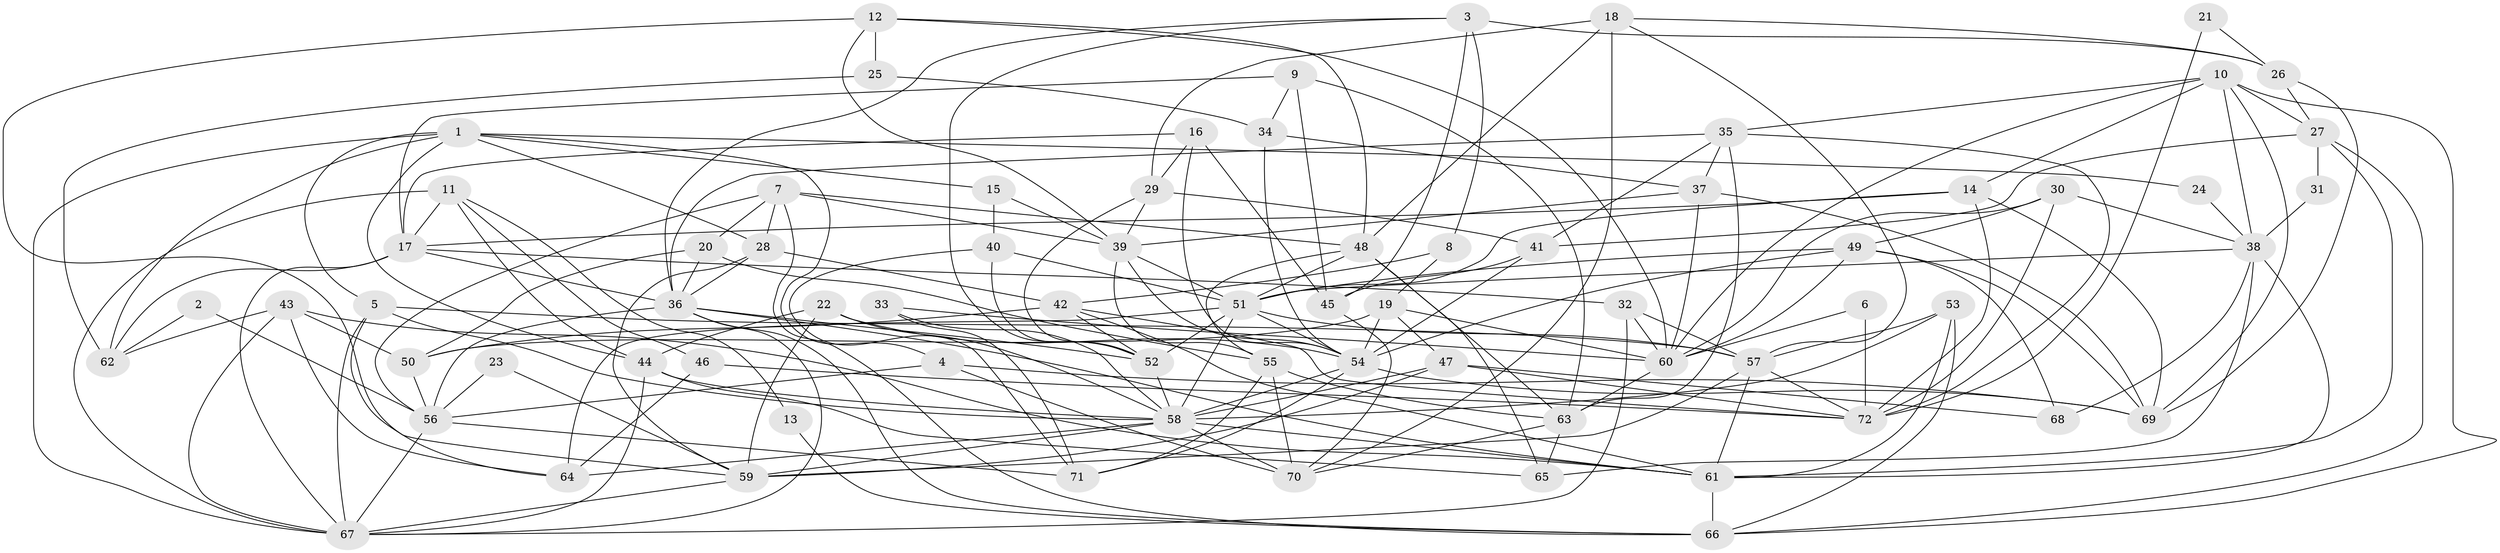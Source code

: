 // original degree distribution, {3: 0.23776223776223776, 5: 0.16783216783216784, 4: 0.3146853146853147, 2: 0.13986013986013987, 6: 0.08391608391608392, 7: 0.04895104895104895, 9: 0.006993006993006993}
// Generated by graph-tools (version 1.1) at 2025/50/03/09/25 03:50:05]
// undirected, 72 vertices, 200 edges
graph export_dot {
graph [start="1"]
  node [color=gray90,style=filled];
  1;
  2;
  3;
  4;
  5;
  6;
  7;
  8;
  9;
  10;
  11;
  12;
  13;
  14;
  15;
  16;
  17;
  18;
  19;
  20;
  21;
  22;
  23;
  24;
  25;
  26;
  27;
  28;
  29;
  30;
  31;
  32;
  33;
  34;
  35;
  36;
  37;
  38;
  39;
  40;
  41;
  42;
  43;
  44;
  45;
  46;
  47;
  48;
  49;
  50;
  51;
  52;
  53;
  54;
  55;
  56;
  57;
  58;
  59;
  60;
  61;
  62;
  63;
  64;
  65;
  66;
  67;
  68;
  69;
  70;
  71;
  72;
  1 -- 4 [weight=1.0];
  1 -- 5 [weight=1.0];
  1 -- 15 [weight=1.0];
  1 -- 24 [weight=1.0];
  1 -- 28 [weight=1.0];
  1 -- 44 [weight=1.0];
  1 -- 62 [weight=1.0];
  1 -- 67 [weight=1.0];
  2 -- 56 [weight=1.0];
  2 -- 62 [weight=1.0];
  3 -- 8 [weight=1.0];
  3 -- 26 [weight=1.0];
  3 -- 36 [weight=1.0];
  3 -- 45 [weight=1.0];
  3 -- 52 [weight=1.0];
  4 -- 56 [weight=1.0];
  4 -- 69 [weight=1.0];
  4 -- 70 [weight=1.0];
  5 -- 57 [weight=1.0];
  5 -- 58 [weight=1.0];
  5 -- 64 [weight=1.0];
  5 -- 67 [weight=1.0];
  6 -- 60 [weight=1.0];
  6 -- 72 [weight=1.0];
  7 -- 20 [weight=1.0];
  7 -- 28 [weight=1.0];
  7 -- 39 [weight=1.0];
  7 -- 48 [weight=1.0];
  7 -- 56 [weight=1.0];
  7 -- 66 [weight=1.0];
  8 -- 19 [weight=1.0];
  8 -- 42 [weight=1.0];
  9 -- 17 [weight=1.0];
  9 -- 34 [weight=1.0];
  9 -- 45 [weight=1.0];
  9 -- 63 [weight=1.0];
  10 -- 14 [weight=1.0];
  10 -- 27 [weight=1.0];
  10 -- 35 [weight=1.0];
  10 -- 38 [weight=1.0];
  10 -- 60 [weight=1.0];
  10 -- 66 [weight=1.0];
  10 -- 69 [weight=1.0];
  11 -- 13 [weight=1.0];
  11 -- 17 [weight=1.0];
  11 -- 44 [weight=1.0];
  11 -- 46 [weight=1.0];
  11 -- 67 [weight=1.0];
  12 -- 25 [weight=1.0];
  12 -- 39 [weight=1.0];
  12 -- 48 [weight=1.0];
  12 -- 59 [weight=1.0];
  12 -- 60 [weight=1.0];
  13 -- 66 [weight=1.0];
  14 -- 17 [weight=1.0];
  14 -- 51 [weight=1.0];
  14 -- 69 [weight=1.0];
  14 -- 72 [weight=1.0];
  15 -- 39 [weight=1.0];
  15 -- 40 [weight=1.0];
  16 -- 17 [weight=1.0];
  16 -- 29 [weight=1.0];
  16 -- 45 [weight=1.0];
  16 -- 54 [weight=1.0];
  17 -- 32 [weight=1.0];
  17 -- 36 [weight=1.0];
  17 -- 62 [weight=1.0];
  17 -- 67 [weight=1.0];
  18 -- 26 [weight=1.0];
  18 -- 29 [weight=1.0];
  18 -- 48 [weight=1.0];
  18 -- 57 [weight=1.0];
  18 -- 70 [weight=1.0];
  19 -- 47 [weight=1.0];
  19 -- 50 [weight=1.0];
  19 -- 54 [weight=1.0];
  19 -- 60 [weight=1.0];
  20 -- 36 [weight=1.0];
  20 -- 50 [weight=1.0];
  20 -- 55 [weight=1.0];
  21 -- 26 [weight=1.0];
  21 -- 72 [weight=1.0];
  22 -- 44 [weight=1.0];
  22 -- 54 [weight=1.0];
  22 -- 58 [weight=1.0];
  22 -- 59 [weight=1.0];
  23 -- 56 [weight=1.0];
  23 -- 59 [weight=1.0];
  24 -- 38 [weight=1.0];
  25 -- 34 [weight=1.0];
  25 -- 62 [weight=1.0];
  26 -- 27 [weight=1.0];
  26 -- 69 [weight=1.0];
  27 -- 31 [weight=1.0];
  27 -- 41 [weight=1.0];
  27 -- 61 [weight=1.0];
  27 -- 66 [weight=1.0];
  28 -- 36 [weight=1.0];
  28 -- 42 [weight=1.0];
  28 -- 59 [weight=1.0];
  29 -- 39 [weight=1.0];
  29 -- 41 [weight=1.0];
  29 -- 52 [weight=1.0];
  30 -- 38 [weight=1.0];
  30 -- 49 [weight=1.0];
  30 -- 60 [weight=1.0];
  30 -- 72 [weight=1.0];
  31 -- 38 [weight=1.0];
  32 -- 57 [weight=2.0];
  32 -- 60 [weight=1.0];
  32 -- 67 [weight=1.0];
  33 -- 58 [weight=1.0];
  33 -- 60 [weight=1.0];
  33 -- 71 [weight=1.0];
  34 -- 37 [weight=1.0];
  34 -- 54 [weight=1.0];
  35 -- 36 [weight=1.0];
  35 -- 37 [weight=1.0];
  35 -- 41 [weight=1.0];
  35 -- 63 [weight=1.0];
  35 -- 72 [weight=1.0];
  36 -- 52 [weight=1.0];
  36 -- 56 [weight=1.0];
  36 -- 61 [weight=1.0];
  36 -- 66 [weight=1.0];
  36 -- 67 [weight=1.0];
  37 -- 39 [weight=1.0];
  37 -- 60 [weight=1.0];
  37 -- 69 [weight=1.0];
  38 -- 51 [weight=1.0];
  38 -- 61 [weight=1.0];
  38 -- 65 [weight=1.0];
  38 -- 68 [weight=1.0];
  39 -- 51 [weight=1.0];
  39 -- 54 [weight=1.0];
  39 -- 55 [weight=1.0];
  40 -- 51 [weight=1.0];
  40 -- 52 [weight=1.0];
  40 -- 71 [weight=1.0];
  41 -- 45 [weight=1.0];
  41 -- 54 [weight=1.0];
  42 -- 50 [weight=1.0];
  42 -- 52 [weight=1.0];
  42 -- 61 [weight=1.0];
  42 -- 72 [weight=1.0];
  43 -- 50 [weight=1.0];
  43 -- 61 [weight=1.0];
  43 -- 62 [weight=1.0];
  43 -- 64 [weight=1.0];
  43 -- 67 [weight=1.0];
  44 -- 58 [weight=1.0];
  44 -- 65 [weight=1.0];
  44 -- 67 [weight=1.0];
  45 -- 70 [weight=1.0];
  46 -- 64 [weight=1.0];
  46 -- 72 [weight=1.0];
  47 -- 58 [weight=1.0];
  47 -- 59 [weight=1.0];
  47 -- 68 [weight=1.0];
  47 -- 72 [weight=1.0];
  48 -- 51 [weight=1.0];
  48 -- 55 [weight=1.0];
  48 -- 63 [weight=1.0];
  48 -- 65 [weight=1.0];
  49 -- 51 [weight=1.0];
  49 -- 54 [weight=1.0];
  49 -- 60 [weight=1.0];
  49 -- 68 [weight=1.0];
  49 -- 69 [weight=1.0];
  50 -- 56 [weight=1.0];
  51 -- 52 [weight=1.0];
  51 -- 54 [weight=1.0];
  51 -- 57 [weight=1.0];
  51 -- 58 [weight=1.0];
  51 -- 64 [weight=1.0];
  52 -- 58 [weight=1.0];
  53 -- 57 [weight=1.0];
  53 -- 58 [weight=1.0];
  53 -- 61 [weight=2.0];
  53 -- 66 [weight=1.0];
  54 -- 58 [weight=1.0];
  54 -- 69 [weight=1.0];
  54 -- 71 [weight=1.0];
  55 -- 63 [weight=1.0];
  55 -- 70 [weight=1.0];
  55 -- 71 [weight=1.0];
  56 -- 67 [weight=1.0];
  56 -- 71 [weight=1.0];
  57 -- 59 [weight=2.0];
  57 -- 61 [weight=2.0];
  57 -- 72 [weight=1.0];
  58 -- 59 [weight=1.0];
  58 -- 61 [weight=3.0];
  58 -- 64 [weight=1.0];
  58 -- 70 [weight=1.0];
  59 -- 67 [weight=1.0];
  60 -- 63 [weight=1.0];
  61 -- 66 [weight=1.0];
  63 -- 65 [weight=1.0];
  63 -- 70 [weight=1.0];
}
